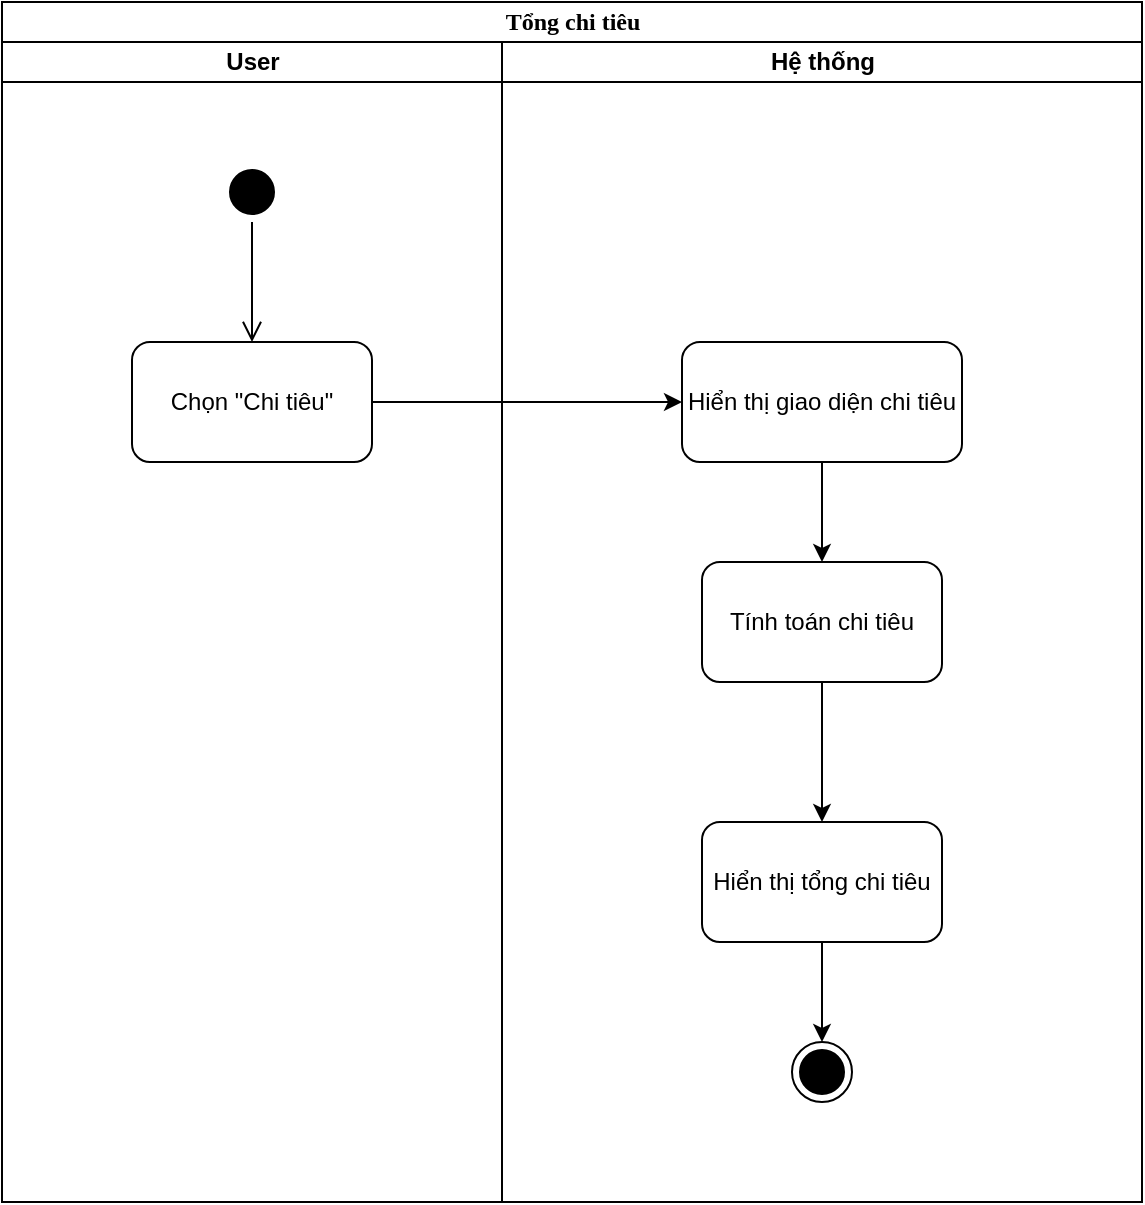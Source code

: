 <mxfile version="20.3.0" type="device"><diagram name="Page-1" id="0783ab3e-0a74-02c8-0abd-f7b4e66b4bec"><mxGraphModel dx="1203" dy="771" grid="1" gridSize="10" guides="1" tooltips="1" connect="1" arrows="1" fold="1" page="1" pageScale="1" pageWidth="850" pageHeight="1100" background="none" math="0" shadow="0"><root><mxCell id="0"/><mxCell id="1" parent="0"/><mxCell id="1c1d494c118603dd-1" value="Tổng chi tiêu" style="swimlane;html=1;childLayout=stackLayout;startSize=20;rounded=0;shadow=0;comic=0;labelBackgroundColor=none;strokeWidth=1;fontFamily=Verdana;fontSize=12;align=center;" parent="1" vertex="1"><mxGeometry x="30" y="20" width="570" height="600" as="geometry"/></mxCell><mxCell id="1c1d494c118603dd-2" value="User" style="swimlane;html=1;startSize=20;" parent="1c1d494c118603dd-1" vertex="1"><mxGeometry y="20" width="250" height="580" as="geometry"/></mxCell><mxCell id="Vp3EHMLpEQoeO4N2xmfw-1" value="" style="ellipse;html=1;shape=startState;fillColor=#000000;strokeColor=#000000;" vertex="1" parent="1c1d494c118603dd-2"><mxGeometry x="110" y="60" width="30" height="30" as="geometry"/></mxCell><mxCell id="Vp3EHMLpEQoeO4N2xmfw-2" value="" style="edgeStyle=orthogonalEdgeStyle;html=1;verticalAlign=bottom;endArrow=open;endSize=8;strokeColor=#000000;rounded=0;" edge="1" source="Vp3EHMLpEQoeO4N2xmfw-1" parent="1c1d494c118603dd-2"><mxGeometry relative="1" as="geometry"><mxPoint x="125" y="150" as="targetPoint"/></mxGeometry></mxCell><mxCell id="Vp3EHMLpEQoeO4N2xmfw-3" value="Chọn &quot;Chi tiêu&quot;" style="rounded=1;whiteSpace=wrap;html=1;strokeColor=#000000;" vertex="1" parent="1c1d494c118603dd-2"><mxGeometry x="65" y="150" width="120" height="60" as="geometry"/></mxCell><mxCell id="1c1d494c118603dd-3" value="Hệ thống" style="swimlane;html=1;startSize=20;" parent="1c1d494c118603dd-1" vertex="1"><mxGeometry x="250" y="20" width="320" height="580" as="geometry"/></mxCell><mxCell id="Vp3EHMLpEQoeO4N2xmfw-8" style="edgeStyle=orthogonalEdgeStyle;rounded=0;orthogonalLoop=1;jettySize=auto;html=1;entryX=0.5;entryY=0;entryDx=0;entryDy=0;strokeColor=#000000;" edge="1" parent="1c1d494c118603dd-3" source="Vp3EHMLpEQoeO4N2xmfw-5" target="Vp3EHMLpEQoeO4N2xmfw-7"><mxGeometry relative="1" as="geometry"/></mxCell><mxCell id="Vp3EHMLpEQoeO4N2xmfw-5" value="Hiển thị giao diện chi tiêu" style="rounded=1;whiteSpace=wrap;html=1;strokeColor=#000000;" vertex="1" parent="1c1d494c118603dd-3"><mxGeometry x="90" y="150" width="140" height="60" as="geometry"/></mxCell><mxCell id="Vp3EHMLpEQoeO4N2xmfw-10" style="edgeStyle=orthogonalEdgeStyle;rounded=0;orthogonalLoop=1;jettySize=auto;html=1;entryX=0.5;entryY=0;entryDx=0;entryDy=0;strokeColor=#000000;" edge="1" parent="1c1d494c118603dd-3" source="Vp3EHMLpEQoeO4N2xmfw-7" target="Vp3EHMLpEQoeO4N2xmfw-9"><mxGeometry relative="1" as="geometry"/></mxCell><mxCell id="Vp3EHMLpEQoeO4N2xmfw-7" value="Tính toán chi tiêu" style="rounded=1;whiteSpace=wrap;html=1;strokeColor=#000000;" vertex="1" parent="1c1d494c118603dd-3"><mxGeometry x="100" y="260" width="120" height="60" as="geometry"/></mxCell><mxCell id="Vp3EHMLpEQoeO4N2xmfw-12" style="edgeStyle=orthogonalEdgeStyle;rounded=0;orthogonalLoop=1;jettySize=auto;html=1;strokeColor=#000000;" edge="1" parent="1c1d494c118603dd-3" source="Vp3EHMLpEQoeO4N2xmfw-9" target="Vp3EHMLpEQoeO4N2xmfw-11"><mxGeometry relative="1" as="geometry"/></mxCell><mxCell id="Vp3EHMLpEQoeO4N2xmfw-9" value="Hiển thị tổng chi tiêu" style="rounded=1;whiteSpace=wrap;html=1;strokeColor=#000000;" vertex="1" parent="1c1d494c118603dd-3"><mxGeometry x="100" y="390" width="120" height="60" as="geometry"/></mxCell><mxCell id="Vp3EHMLpEQoeO4N2xmfw-11" value="" style="ellipse;html=1;shape=endState;fillColor=#000000;strokeColor=#000000;" vertex="1" parent="1c1d494c118603dd-3"><mxGeometry x="145" y="500" width="30" height="30" as="geometry"/></mxCell><mxCell id="Vp3EHMLpEQoeO4N2xmfw-6" style="edgeStyle=orthogonalEdgeStyle;rounded=0;orthogonalLoop=1;jettySize=auto;html=1;entryX=0;entryY=0.5;entryDx=0;entryDy=0;strokeColor=#000000;" edge="1" parent="1c1d494c118603dd-1" source="Vp3EHMLpEQoeO4N2xmfw-3" target="Vp3EHMLpEQoeO4N2xmfw-5"><mxGeometry relative="1" as="geometry"/></mxCell></root></mxGraphModel></diagram></mxfile>